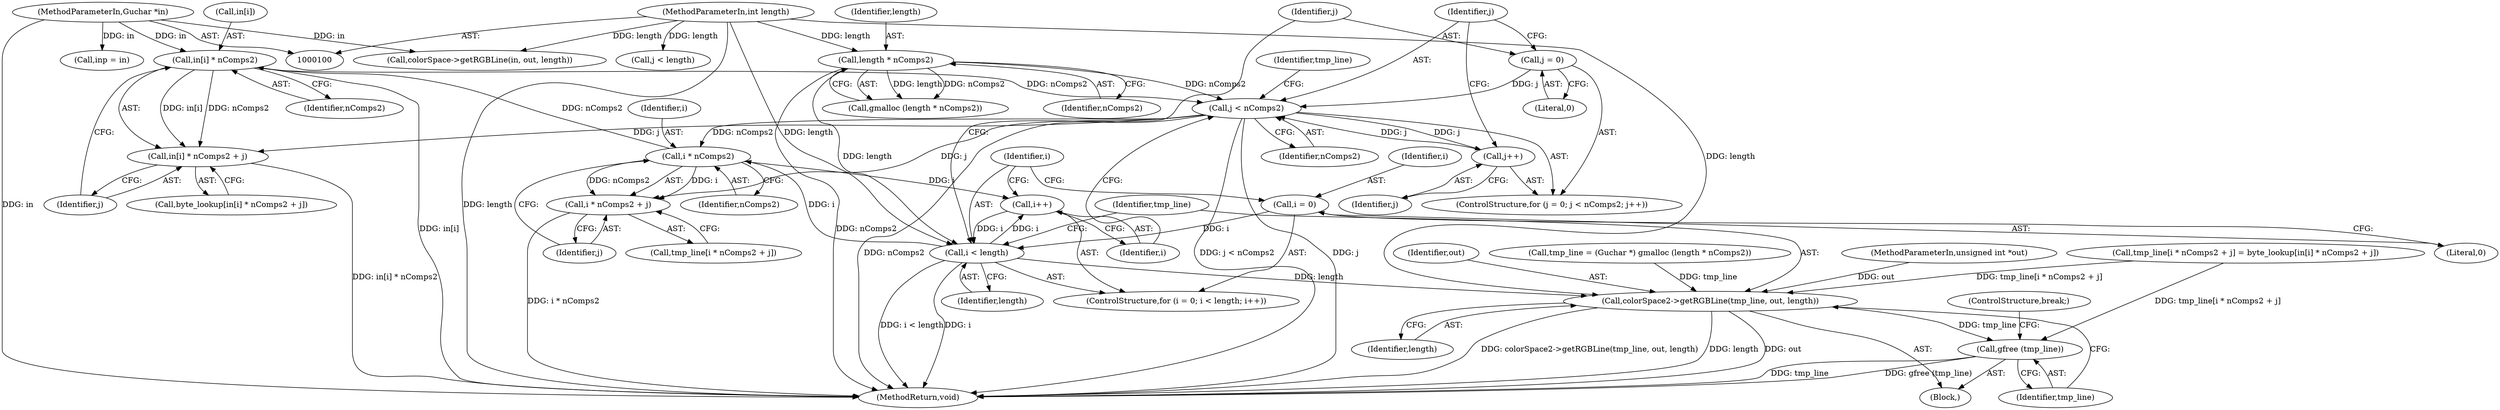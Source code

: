 digraph "0_poppler_7b2d314a61fd0e12f47c62996cb49ec0d1ba747a_7@array" {
"1000153" [label="(Call,in[i] * nComps2)"];
"1000101" [label="(MethodParameterIn,Guchar *in)"];
"1000146" [label="(Call,i * nComps2)"];
"1000126" [label="(Call,i < length)"];
"1000129" [label="(Call,i++)"];
"1000123" [label="(Call,i = 0)"];
"1000119" [label="(Call,length * nComps2)"];
"1000103" [label="(MethodParameterIn,int length)"];
"1000136" [label="(Call,j < nComps2)"];
"1000139" [label="(Call,j++)"];
"1000133" [label="(Call,j = 0)"];
"1000153" [label="(Call,in[i] * nComps2)"];
"1000159" [label="(Call,colorSpace2->getRGBLine(tmp_line, out, length))"];
"1000163" [label="(Call,gfree (tmp_line))"];
"1000145" [label="(Call,i * nComps2 + j)"];
"1000152" [label="(Call,in[i] * nComps2 + j)"];
"1000142" [label="(Call,tmp_line[i * nComps2 + j] = byte_lookup[in[i] * nComps2 + j])"];
"1000118" [label="(Call,gmalloc (length * nComps2))"];
"1000149" [label="(Identifier,j)"];
"1000129" [label="(Call,i++)"];
"1000130" [label="(Identifier,i)"];
"1000139" [label="(Call,j++)"];
"1000158" [label="(Identifier,j)"];
"1000119" [label="(Call,length * nComps2)"];
"1000111" [label="(Block,)"];
"1000161" [label="(Identifier,out)"];
"1000207" [label="(MethodReturn,void)"];
"1000165" [label="(ControlStructure,break;)"];
"1000163" [label="(Call,gfree (tmp_line))"];
"1000114" [label="(Call,tmp_line = (Guchar *) gmalloc (length * nComps2))"];
"1000202" [label="(Call,colorSpace->getRGBLine(in, out, length))"];
"1000160" [label="(Identifier,tmp_line)"];
"1000159" [label="(Call,colorSpace2->getRGBLine(tmp_line, out, length))"];
"1000162" [label="(Identifier,length)"];
"1000120" [label="(Identifier,length)"];
"1000125" [label="(Literal,0)"];
"1000132" [label="(ControlStructure,for (j = 0; j < nComps2; j++))"];
"1000167" [label="(Call,inp = in)"];
"1000157" [label="(Identifier,nComps2)"];
"1000103" [label="(MethodParameterIn,int length)"];
"1000143" [label="(Call,tmp_line[i * nComps2 + j])"];
"1000134" [label="(Identifier,j)"];
"1000122" [label="(ControlStructure,for (i = 0; i < length; i++))"];
"1000140" [label="(Identifier,j)"];
"1000144" [label="(Identifier,tmp_line)"];
"1000102" [label="(MethodParameterIn,unsigned int *out)"];
"1000153" [label="(Call,in[i] * nComps2)"];
"1000126" [label="(Call,i < length)"];
"1000147" [label="(Identifier,i)"];
"1000174" [label="(Call,j < length)"];
"1000150" [label="(Call,byte_lookup[in[i] * nComps2 + j])"];
"1000135" [label="(Literal,0)"];
"1000123" [label="(Call,i = 0)"];
"1000128" [label="(Identifier,length)"];
"1000136" [label="(Call,j < nComps2)"];
"1000124" [label="(Identifier,i)"];
"1000133" [label="(Call,j = 0)"];
"1000152" [label="(Call,in[i] * nComps2 + j)"];
"1000138" [label="(Identifier,nComps2)"];
"1000127" [label="(Identifier,i)"];
"1000164" [label="(Identifier,tmp_line)"];
"1000101" [label="(MethodParameterIn,Guchar *in)"];
"1000121" [label="(Identifier,nComps2)"];
"1000137" [label="(Identifier,j)"];
"1000146" [label="(Call,i * nComps2)"];
"1000148" [label="(Identifier,nComps2)"];
"1000154" [label="(Call,in[i])"];
"1000145" [label="(Call,i * nComps2 + j)"];
"1000153" -> "1000152"  [label="AST: "];
"1000153" -> "1000157"  [label="CFG: "];
"1000154" -> "1000153"  [label="AST: "];
"1000157" -> "1000153"  [label="AST: "];
"1000158" -> "1000153"  [label="CFG: "];
"1000153" -> "1000207"  [label="DDG: in[i]"];
"1000153" -> "1000136"  [label="DDG: nComps2"];
"1000153" -> "1000152"  [label="DDG: in[i]"];
"1000153" -> "1000152"  [label="DDG: nComps2"];
"1000101" -> "1000153"  [label="DDG: in"];
"1000146" -> "1000153"  [label="DDG: nComps2"];
"1000101" -> "1000100"  [label="AST: "];
"1000101" -> "1000207"  [label="DDG: in"];
"1000101" -> "1000167"  [label="DDG: in"];
"1000101" -> "1000202"  [label="DDG: in"];
"1000146" -> "1000145"  [label="AST: "];
"1000146" -> "1000148"  [label="CFG: "];
"1000147" -> "1000146"  [label="AST: "];
"1000148" -> "1000146"  [label="AST: "];
"1000149" -> "1000146"  [label="CFG: "];
"1000146" -> "1000129"  [label="DDG: i"];
"1000146" -> "1000145"  [label="DDG: i"];
"1000146" -> "1000145"  [label="DDG: nComps2"];
"1000126" -> "1000146"  [label="DDG: i"];
"1000136" -> "1000146"  [label="DDG: nComps2"];
"1000126" -> "1000122"  [label="AST: "];
"1000126" -> "1000128"  [label="CFG: "];
"1000127" -> "1000126"  [label="AST: "];
"1000128" -> "1000126"  [label="AST: "];
"1000134" -> "1000126"  [label="CFG: "];
"1000160" -> "1000126"  [label="CFG: "];
"1000126" -> "1000207"  [label="DDG: i < length"];
"1000126" -> "1000207"  [label="DDG: i"];
"1000129" -> "1000126"  [label="DDG: i"];
"1000123" -> "1000126"  [label="DDG: i"];
"1000119" -> "1000126"  [label="DDG: length"];
"1000103" -> "1000126"  [label="DDG: length"];
"1000126" -> "1000129"  [label="DDG: i"];
"1000126" -> "1000159"  [label="DDG: length"];
"1000129" -> "1000122"  [label="AST: "];
"1000129" -> "1000130"  [label="CFG: "];
"1000130" -> "1000129"  [label="AST: "];
"1000127" -> "1000129"  [label="CFG: "];
"1000123" -> "1000122"  [label="AST: "];
"1000123" -> "1000125"  [label="CFG: "];
"1000124" -> "1000123"  [label="AST: "];
"1000125" -> "1000123"  [label="AST: "];
"1000127" -> "1000123"  [label="CFG: "];
"1000119" -> "1000118"  [label="AST: "];
"1000119" -> "1000121"  [label="CFG: "];
"1000120" -> "1000119"  [label="AST: "];
"1000121" -> "1000119"  [label="AST: "];
"1000118" -> "1000119"  [label="CFG: "];
"1000119" -> "1000207"  [label="DDG: nComps2"];
"1000119" -> "1000118"  [label="DDG: length"];
"1000119" -> "1000118"  [label="DDG: nComps2"];
"1000103" -> "1000119"  [label="DDG: length"];
"1000119" -> "1000136"  [label="DDG: nComps2"];
"1000103" -> "1000100"  [label="AST: "];
"1000103" -> "1000207"  [label="DDG: length"];
"1000103" -> "1000159"  [label="DDG: length"];
"1000103" -> "1000174"  [label="DDG: length"];
"1000103" -> "1000202"  [label="DDG: length"];
"1000136" -> "1000132"  [label="AST: "];
"1000136" -> "1000138"  [label="CFG: "];
"1000137" -> "1000136"  [label="AST: "];
"1000138" -> "1000136"  [label="AST: "];
"1000144" -> "1000136"  [label="CFG: "];
"1000130" -> "1000136"  [label="CFG: "];
"1000136" -> "1000207"  [label="DDG: nComps2"];
"1000136" -> "1000207"  [label="DDG: j < nComps2"];
"1000136" -> "1000207"  [label="DDG: j"];
"1000139" -> "1000136"  [label="DDG: j"];
"1000133" -> "1000136"  [label="DDG: j"];
"1000136" -> "1000139"  [label="DDG: j"];
"1000136" -> "1000145"  [label="DDG: j"];
"1000136" -> "1000152"  [label="DDG: j"];
"1000139" -> "1000132"  [label="AST: "];
"1000139" -> "1000140"  [label="CFG: "];
"1000140" -> "1000139"  [label="AST: "];
"1000137" -> "1000139"  [label="CFG: "];
"1000133" -> "1000132"  [label="AST: "];
"1000133" -> "1000135"  [label="CFG: "];
"1000134" -> "1000133"  [label="AST: "];
"1000135" -> "1000133"  [label="AST: "];
"1000137" -> "1000133"  [label="CFG: "];
"1000159" -> "1000111"  [label="AST: "];
"1000159" -> "1000162"  [label="CFG: "];
"1000160" -> "1000159"  [label="AST: "];
"1000161" -> "1000159"  [label="AST: "];
"1000162" -> "1000159"  [label="AST: "];
"1000164" -> "1000159"  [label="CFG: "];
"1000159" -> "1000207"  [label="DDG: colorSpace2->getRGBLine(tmp_line, out, length)"];
"1000159" -> "1000207"  [label="DDG: length"];
"1000159" -> "1000207"  [label="DDG: out"];
"1000114" -> "1000159"  [label="DDG: tmp_line"];
"1000142" -> "1000159"  [label="DDG: tmp_line[i * nComps2 + j]"];
"1000102" -> "1000159"  [label="DDG: out"];
"1000159" -> "1000163"  [label="DDG: tmp_line"];
"1000163" -> "1000111"  [label="AST: "];
"1000163" -> "1000164"  [label="CFG: "];
"1000164" -> "1000163"  [label="AST: "];
"1000165" -> "1000163"  [label="CFG: "];
"1000163" -> "1000207"  [label="DDG: tmp_line"];
"1000163" -> "1000207"  [label="DDG: gfree (tmp_line)"];
"1000142" -> "1000163"  [label="DDG: tmp_line[i * nComps2 + j]"];
"1000145" -> "1000143"  [label="AST: "];
"1000145" -> "1000149"  [label="CFG: "];
"1000149" -> "1000145"  [label="AST: "];
"1000143" -> "1000145"  [label="CFG: "];
"1000145" -> "1000207"  [label="DDG: i * nComps2"];
"1000152" -> "1000150"  [label="AST: "];
"1000152" -> "1000158"  [label="CFG: "];
"1000158" -> "1000152"  [label="AST: "];
"1000150" -> "1000152"  [label="CFG: "];
"1000152" -> "1000207"  [label="DDG: in[i] * nComps2"];
}
